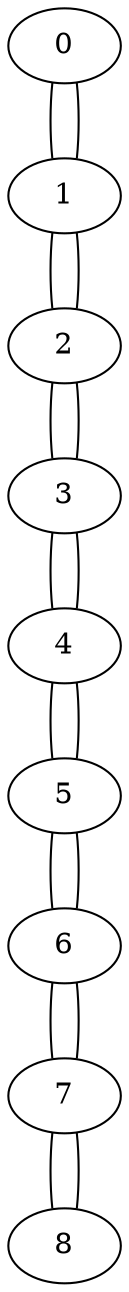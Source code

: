 graph G {
  1 [ label="0" ];
  2 [ label="1" ];
  3 [ label="2" ];
  4 [ label="3" ];
  5 [ label="4" ];
  6 [ label="5" ];
  7 [ label="6" ];
  8 [ label="7" ];
  9 [ label="8" ];
  2 -- 1;
  1 -- 2;
  3 -- 2;
  2 -- 3;
  4 -- 3;
  3 -- 4;
  5 -- 4;
  4 -- 5;
  6 -- 5;
  5 -- 6;
  7 -- 6;
  6 -- 7;
  8 -- 7;
  7 -- 8;
  9 -- 8;
  8 -- 9;
}
